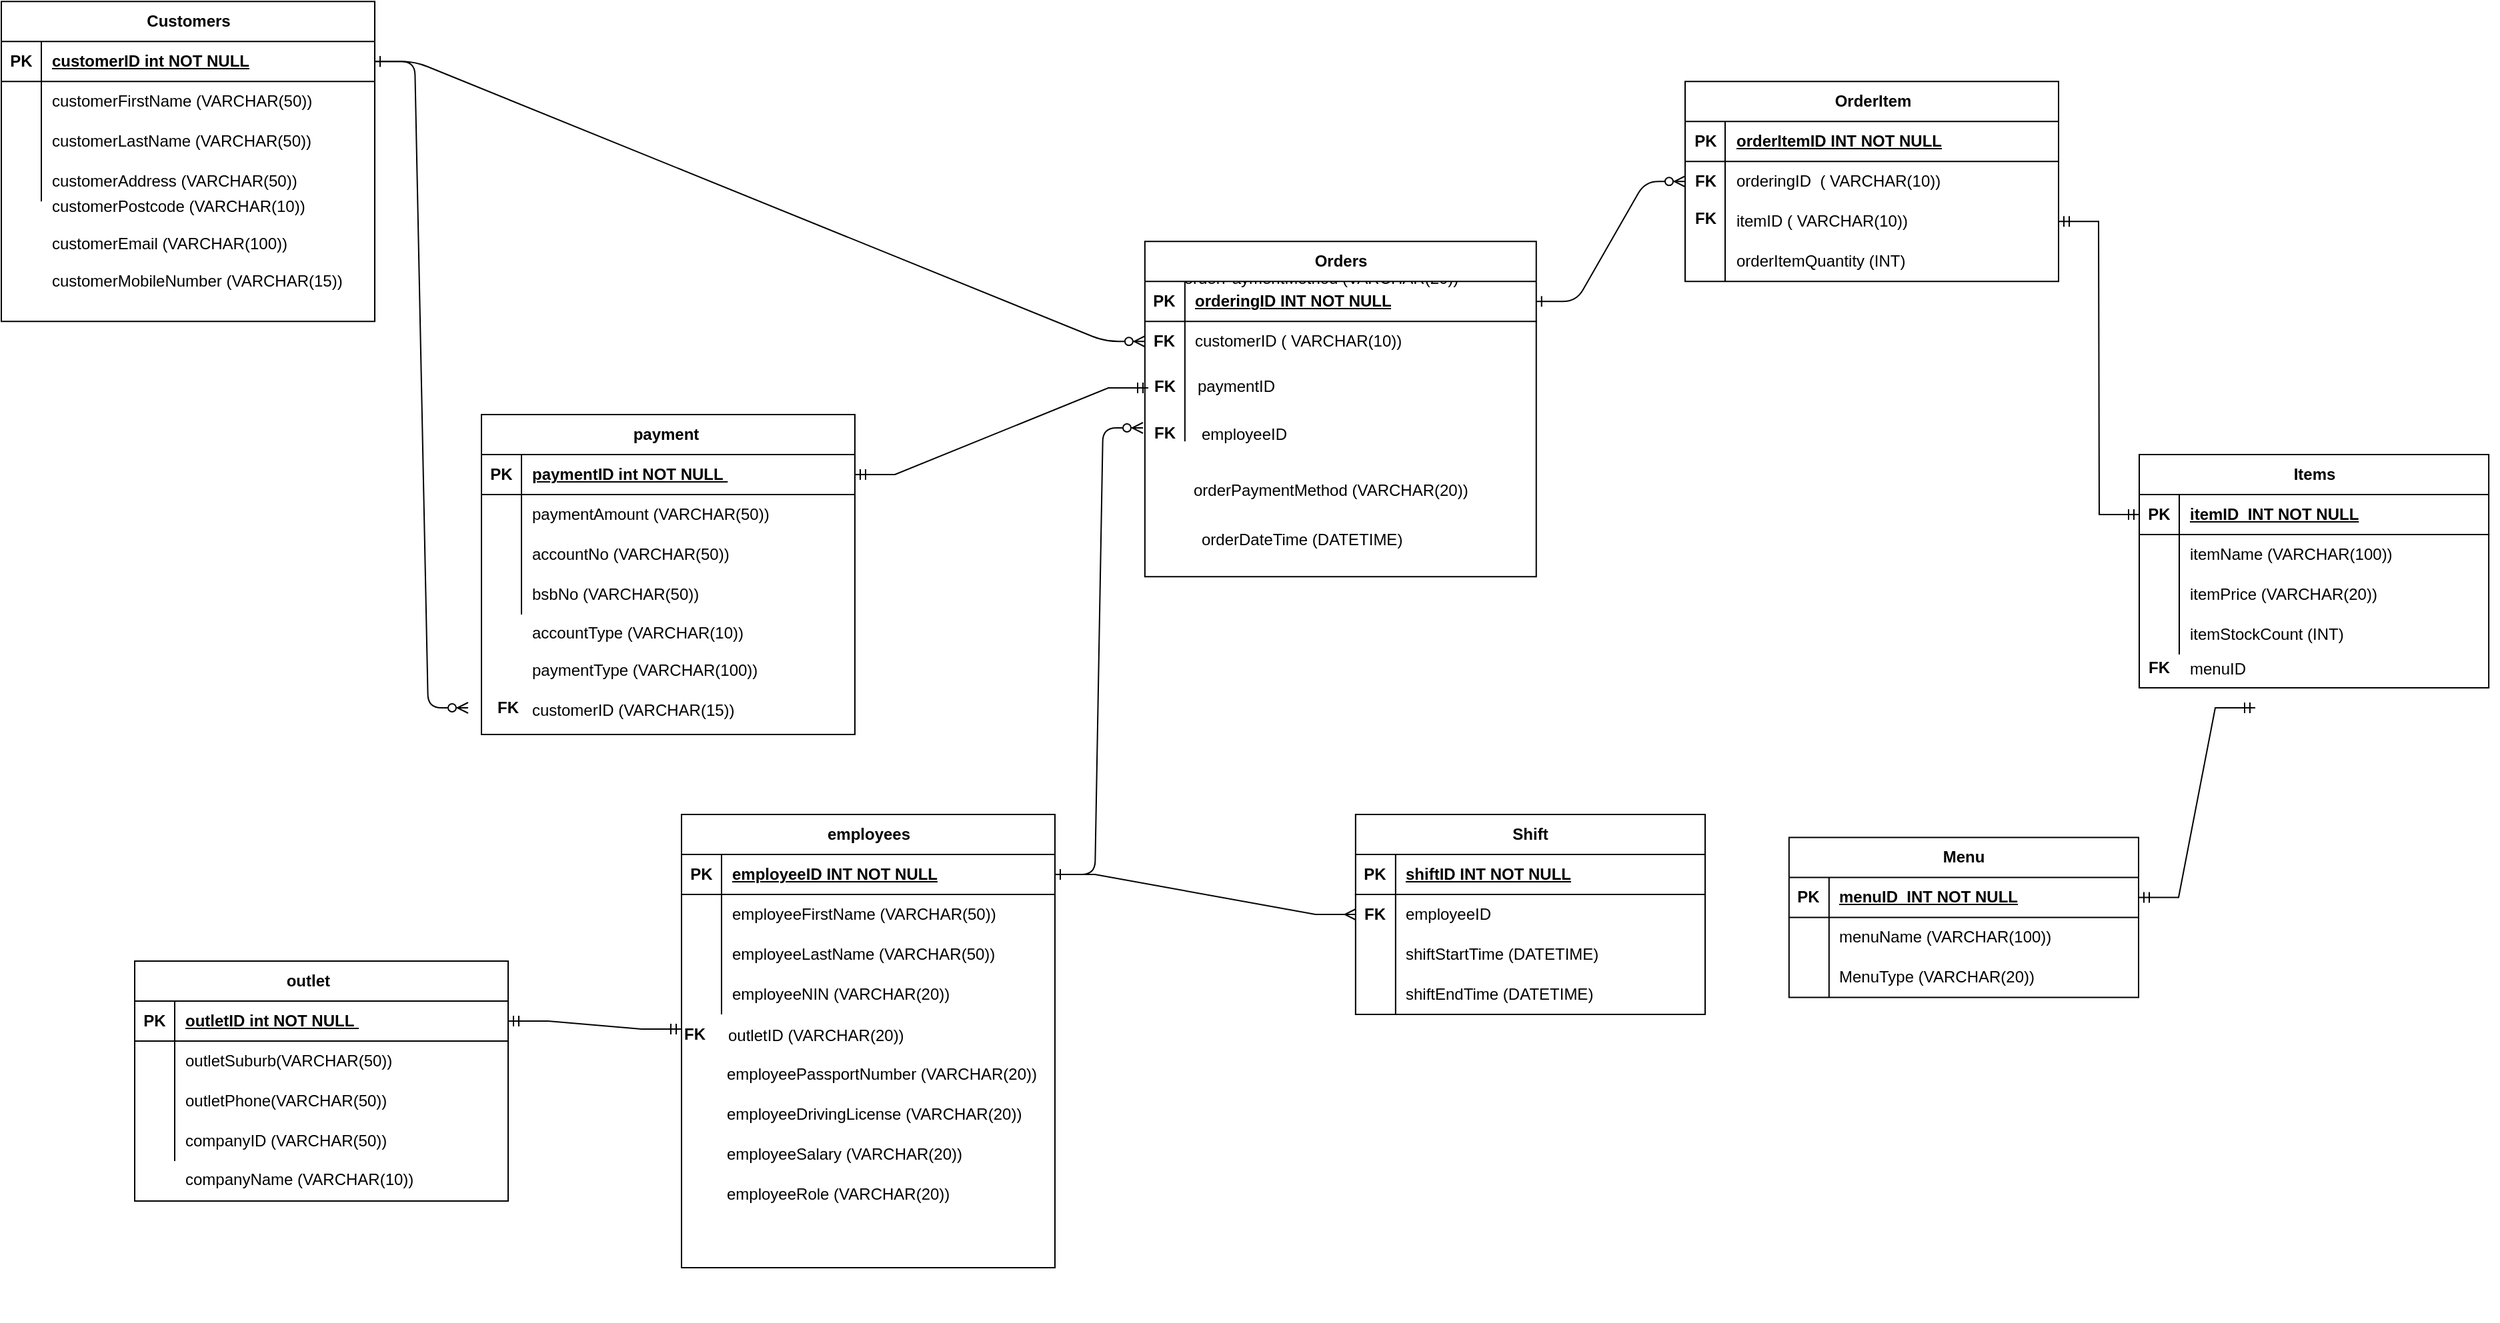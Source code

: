 <mxfile version="24.3.1" type="device">
  <diagram id="R2lEEEUBdFMjLlhIrx00" name="Page-1">
    <mxGraphModel dx="2330" dy="1176" grid="1" gridSize="10" guides="1" tooltips="1" connect="1" arrows="1" fold="1" page="1" pageScale="1" pageWidth="850" pageHeight="1100" math="0" shadow="0" extFonts="Permanent Marker^https://fonts.googleapis.com/css?family=Permanent+Marker">
      <root>
        <mxCell id="0" />
        <mxCell id="1" parent="0" />
        <mxCell id="C-vyLk0tnHw3VtMMgP7b-1" value="" style="edgeStyle=entityRelationEdgeStyle;endArrow=ERzeroToMany;startArrow=ERone;endFill=1;startFill=0;entryX=0;entryY=0.5;entryDx=0;entryDy=0;exitX=1;exitY=0.5;exitDx=0;exitDy=0;" parent="1" target="MUCrM97EPWxwLmfavEmk-56" edge="1" source="MUCrM97EPWxwLmfavEmk-14">
          <mxGeometry width="100" height="100" relative="1" as="geometry">
            <mxPoint x="320" y="80" as="sourcePoint" />
            <mxPoint x="449" y="158.01" as="targetPoint" />
          </mxGeometry>
        </mxCell>
        <mxCell id="MUCrM97EPWxwLmfavEmk-33" value="" style="group" parent="1" vertex="1" connectable="0">
          <mxGeometry x="-310" y="20.13" width="280" height="270" as="geometry" />
        </mxCell>
        <mxCell id="MUCrM97EPWxwLmfavEmk-13" value="Customers" style="shape=table;startSize=30;container=1;collapsible=1;childLayout=tableLayout;fixedRows=1;rowLines=0;fontStyle=1;align=center;resizeLast=1;html=1;" parent="MUCrM97EPWxwLmfavEmk-33" vertex="1">
          <mxGeometry width="280" height="240" as="geometry" />
        </mxCell>
        <mxCell id="MUCrM97EPWxwLmfavEmk-14" value="" style="shape=tableRow;horizontal=0;startSize=0;swimlaneHead=0;swimlaneBody=0;fillColor=none;collapsible=0;dropTarget=0;points=[[0,0.5],[1,0.5]];portConstraint=eastwest;top=0;left=0;right=0;bottom=1;" parent="MUCrM97EPWxwLmfavEmk-13" vertex="1">
          <mxGeometry y="30" width="280" height="30" as="geometry" />
        </mxCell>
        <mxCell id="MUCrM97EPWxwLmfavEmk-15" value="PK" style="shape=partialRectangle;connectable=0;fillColor=none;top=0;left=0;bottom=0;right=0;fontStyle=1;overflow=hidden;whiteSpace=wrap;html=1;" parent="MUCrM97EPWxwLmfavEmk-14" vertex="1">
          <mxGeometry width="30" height="30" as="geometry">
            <mxRectangle width="30" height="30" as="alternateBounds" />
          </mxGeometry>
        </mxCell>
        <mxCell id="MUCrM97EPWxwLmfavEmk-16" value="customerID int NOT NULL " style="shape=partialRectangle;connectable=0;fillColor=none;top=0;left=0;bottom=0;right=0;align=left;spacingLeft=6;fontStyle=5;overflow=hidden;whiteSpace=wrap;html=1;" parent="MUCrM97EPWxwLmfavEmk-14" vertex="1">
          <mxGeometry x="30" width="250" height="30" as="geometry">
            <mxRectangle width="250" height="30" as="alternateBounds" />
          </mxGeometry>
        </mxCell>
        <mxCell id="MUCrM97EPWxwLmfavEmk-17" value="" style="shape=tableRow;horizontal=0;startSize=0;swimlaneHead=0;swimlaneBody=0;fillColor=none;collapsible=0;dropTarget=0;points=[[0,0.5],[1,0.5]];portConstraint=eastwest;top=0;left=0;right=0;bottom=0;" parent="MUCrM97EPWxwLmfavEmk-13" vertex="1">
          <mxGeometry y="60" width="280" height="30" as="geometry" />
        </mxCell>
        <mxCell id="MUCrM97EPWxwLmfavEmk-18" value="" style="shape=partialRectangle;connectable=0;fillColor=none;top=0;left=0;bottom=0;right=0;editable=1;overflow=hidden;whiteSpace=wrap;html=1;" parent="MUCrM97EPWxwLmfavEmk-17" vertex="1">
          <mxGeometry width="30" height="30" as="geometry">
            <mxRectangle width="30" height="30" as="alternateBounds" />
          </mxGeometry>
        </mxCell>
        <mxCell id="MUCrM97EPWxwLmfavEmk-19" value="customerFirstName (VARCHAR(50))" style="shape=partialRectangle;connectable=0;fillColor=none;top=0;left=0;bottom=0;right=0;align=left;spacingLeft=6;overflow=hidden;whiteSpace=wrap;html=1;" parent="MUCrM97EPWxwLmfavEmk-17" vertex="1">
          <mxGeometry x="30" width="250" height="30" as="geometry">
            <mxRectangle width="250" height="30" as="alternateBounds" />
          </mxGeometry>
        </mxCell>
        <mxCell id="MUCrM97EPWxwLmfavEmk-20" value="" style="shape=tableRow;horizontal=0;startSize=0;swimlaneHead=0;swimlaneBody=0;fillColor=none;collapsible=0;dropTarget=0;points=[[0,0.5],[1,0.5]];portConstraint=eastwest;top=0;left=0;right=0;bottom=0;" parent="MUCrM97EPWxwLmfavEmk-13" vertex="1">
          <mxGeometry y="90" width="280" height="30" as="geometry" />
        </mxCell>
        <mxCell id="MUCrM97EPWxwLmfavEmk-21" value="" style="shape=partialRectangle;connectable=0;fillColor=none;top=0;left=0;bottom=0;right=0;editable=1;overflow=hidden;whiteSpace=wrap;html=1;" parent="MUCrM97EPWxwLmfavEmk-20" vertex="1">
          <mxGeometry width="30" height="30" as="geometry">
            <mxRectangle width="30" height="30" as="alternateBounds" />
          </mxGeometry>
        </mxCell>
        <mxCell id="MUCrM97EPWxwLmfavEmk-22" value="customerLastName (VARCHAR(50))" style="shape=partialRectangle;connectable=0;fillColor=none;top=0;left=0;bottom=0;right=0;align=left;spacingLeft=6;overflow=hidden;whiteSpace=wrap;html=1;" parent="MUCrM97EPWxwLmfavEmk-20" vertex="1">
          <mxGeometry x="30" width="250" height="30" as="geometry">
            <mxRectangle width="250" height="30" as="alternateBounds" />
          </mxGeometry>
        </mxCell>
        <mxCell id="MUCrM97EPWxwLmfavEmk-23" value="" style="shape=tableRow;horizontal=0;startSize=0;swimlaneHead=0;swimlaneBody=0;fillColor=none;collapsible=0;dropTarget=0;points=[[0,0.5],[1,0.5]];portConstraint=eastwest;top=0;left=0;right=0;bottom=0;" parent="MUCrM97EPWxwLmfavEmk-13" vertex="1">
          <mxGeometry y="120" width="280" height="30" as="geometry" />
        </mxCell>
        <mxCell id="MUCrM97EPWxwLmfavEmk-24" value="" style="shape=partialRectangle;connectable=0;fillColor=none;top=0;left=0;bottom=0;right=0;editable=1;overflow=hidden;whiteSpace=wrap;html=1;" parent="MUCrM97EPWxwLmfavEmk-23" vertex="1">
          <mxGeometry width="30" height="30" as="geometry">
            <mxRectangle width="30" height="30" as="alternateBounds" />
          </mxGeometry>
        </mxCell>
        <mxCell id="MUCrM97EPWxwLmfavEmk-25" value="customerAddress (VARCHAR(50))" style="shape=partialRectangle;connectable=0;fillColor=none;top=0;left=0;bottom=0;right=0;align=left;spacingLeft=6;overflow=hidden;whiteSpace=wrap;html=1;" parent="MUCrM97EPWxwLmfavEmk-23" vertex="1">
          <mxGeometry x="30" width="250" height="30" as="geometry">
            <mxRectangle width="250" height="30" as="alternateBounds" />
          </mxGeometry>
        </mxCell>
        <mxCell id="MUCrM97EPWxwLmfavEmk-29" value="customerEmail (VARCHAR(100))" style="shape=partialRectangle;connectable=0;fillColor=none;top=0;left=0;bottom=0;right=0;align=left;spacingLeft=6;overflow=hidden;whiteSpace=wrap;html=1;" parent="MUCrM97EPWxwLmfavEmk-33" vertex="1">
          <mxGeometry x="30" y="167.586" width="250" height="27.931" as="geometry">
            <mxRectangle width="250" height="30" as="alternateBounds" />
          </mxGeometry>
        </mxCell>
        <mxCell id="MUCrM97EPWxwLmfavEmk-31" value="customerMobileNumber (VARCHAR(15))" style="shape=partialRectangle;connectable=0;fillColor=none;top=0;left=0;bottom=0;right=0;align=left;spacingLeft=6;overflow=hidden;whiteSpace=wrap;html=1;" parent="MUCrM97EPWxwLmfavEmk-33" vertex="1">
          <mxGeometry x="30" y="195.517" width="250" height="27.931" as="geometry">
            <mxRectangle width="250" height="30" as="alternateBounds" />
          </mxGeometry>
        </mxCell>
        <mxCell id="MUCrM97EPWxwLmfavEmk-28" value="customerPostcode (VARCHAR(10)) " style="shape=partialRectangle;connectable=0;fillColor=none;top=0;left=0;bottom=0;right=0;align=left;spacingLeft=6;overflow=hidden;whiteSpace=wrap;html=1;" parent="MUCrM97EPWxwLmfavEmk-33" vertex="1">
          <mxGeometry x="30" y="139.655" width="250" height="27.931" as="geometry">
            <mxRectangle width="250" height="30" as="alternateBounds" />
          </mxGeometry>
        </mxCell>
        <mxCell id="MUCrM97EPWxwLmfavEmk-34" value="" style="group" parent="1" vertex="1" connectable="0">
          <mxGeometry x="190" y="630" width="290" height="340" as="geometry" />
        </mxCell>
        <mxCell id="MUCrM97EPWxwLmfavEmk-48" value="employeeDrivingLicense (VARCHAR(20))" style="shape=partialRectangle;connectable=0;fillColor=none;top=0;left=0;bottom=0;right=0;align=left;spacingLeft=6;overflow=hidden;whiteSpace=wrap;html=1;" parent="MUCrM97EPWxwLmfavEmk-34" vertex="1">
          <mxGeometry x="36" y="210" width="250" height="30" as="geometry">
            <mxRectangle width="250" height="30" as="alternateBounds" />
          </mxGeometry>
        </mxCell>
        <mxCell id="MUCrM97EPWxwLmfavEmk-49" value="employeeSalary (VARCHAR(20))" style="shape=partialRectangle;connectable=0;fillColor=none;top=0;left=0;bottom=0;right=0;align=left;spacingLeft=6;overflow=hidden;whiteSpace=wrap;html=1;" parent="MUCrM97EPWxwLmfavEmk-34" vertex="1">
          <mxGeometry x="36" y="240" width="250" height="30" as="geometry">
            <mxRectangle width="250" height="30" as="alternateBounds" />
          </mxGeometry>
        </mxCell>
        <mxCell id="MUCrM97EPWxwLmfavEmk-50" value="employeePassportNumber (VARCHAR(20))" style="shape=partialRectangle;connectable=0;fillColor=none;top=0;left=0;bottom=0;right=0;align=left;spacingLeft=6;overflow=hidden;whiteSpace=wrap;html=1;" parent="MUCrM97EPWxwLmfavEmk-34" vertex="1">
          <mxGeometry x="36" y="180" width="250" height="30" as="geometry">
            <mxRectangle width="250" height="30" as="alternateBounds" />
          </mxGeometry>
        </mxCell>
        <mxCell id="XP5Q6bSBfRx1H0UdT-L--2" value="employeeRole (VARCHAR(20))" style="shape=partialRectangle;connectable=0;fillColor=none;top=0;left=0;bottom=0;right=0;align=left;spacingLeft=6;overflow=hidden;whiteSpace=wrap;html=1;" parent="MUCrM97EPWxwLmfavEmk-34" vertex="1">
          <mxGeometry x="36" y="270" width="250" height="30" as="geometry">
            <mxRectangle width="250" height="30" as="alternateBounds" />
          </mxGeometry>
        </mxCell>
        <mxCell id="MUCrM97EPWxwLmfavEmk-35" value="employees" style="shape=table;startSize=30;container=1;collapsible=1;childLayout=tableLayout;fixedRows=1;rowLines=0;fontStyle=1;align=center;resizeLast=1;html=1;" parent="MUCrM97EPWxwLmfavEmk-34" vertex="1">
          <mxGeometry x="10" width="280" height="340" as="geometry" />
        </mxCell>
        <mxCell id="MUCrM97EPWxwLmfavEmk-36" value="" style="shape=tableRow;horizontal=0;startSize=0;swimlaneHead=0;swimlaneBody=0;fillColor=none;collapsible=0;dropTarget=0;points=[[0,0.5],[1,0.5]];portConstraint=eastwest;top=0;left=0;right=0;bottom=1;" parent="MUCrM97EPWxwLmfavEmk-35" vertex="1">
          <mxGeometry y="30" width="280" height="30" as="geometry" />
        </mxCell>
        <mxCell id="MUCrM97EPWxwLmfavEmk-37" value="PK" style="shape=partialRectangle;connectable=0;fillColor=none;top=0;left=0;bottom=0;right=0;fontStyle=1;overflow=hidden;whiteSpace=wrap;html=1;" parent="MUCrM97EPWxwLmfavEmk-36" vertex="1">
          <mxGeometry width="30" height="30" as="geometry">
            <mxRectangle width="30" height="30" as="alternateBounds" />
          </mxGeometry>
        </mxCell>
        <mxCell id="MUCrM97EPWxwLmfavEmk-38" value="employeeID INT NOT NULL" style="shape=partialRectangle;connectable=0;fillColor=none;top=0;left=0;bottom=0;right=0;align=left;spacingLeft=6;fontStyle=5;overflow=hidden;whiteSpace=wrap;html=1;" parent="MUCrM97EPWxwLmfavEmk-36" vertex="1">
          <mxGeometry x="30" width="250" height="30" as="geometry">
            <mxRectangle width="250" height="30" as="alternateBounds" />
          </mxGeometry>
        </mxCell>
        <mxCell id="MUCrM97EPWxwLmfavEmk-39" value="" style="shape=tableRow;horizontal=0;startSize=0;swimlaneHead=0;swimlaneBody=0;fillColor=none;collapsible=0;dropTarget=0;points=[[0,0.5],[1,0.5]];portConstraint=eastwest;top=0;left=0;right=0;bottom=0;" parent="MUCrM97EPWxwLmfavEmk-35" vertex="1">
          <mxGeometry y="60" width="280" height="30" as="geometry" />
        </mxCell>
        <mxCell id="MUCrM97EPWxwLmfavEmk-40" value="" style="shape=partialRectangle;connectable=0;fillColor=none;top=0;left=0;bottom=0;right=0;editable=1;overflow=hidden;whiteSpace=wrap;html=1;" parent="MUCrM97EPWxwLmfavEmk-39" vertex="1">
          <mxGeometry width="30" height="30" as="geometry">
            <mxRectangle width="30" height="30" as="alternateBounds" />
          </mxGeometry>
        </mxCell>
        <mxCell id="MUCrM97EPWxwLmfavEmk-41" value="employeeFirstName (VARCHAR(50))" style="shape=partialRectangle;connectable=0;fillColor=none;top=0;left=0;bottom=0;right=0;align=left;spacingLeft=6;overflow=hidden;whiteSpace=wrap;html=1;" parent="MUCrM97EPWxwLmfavEmk-39" vertex="1">
          <mxGeometry x="30" width="250" height="30" as="geometry">
            <mxRectangle width="250" height="30" as="alternateBounds" />
          </mxGeometry>
        </mxCell>
        <mxCell id="MUCrM97EPWxwLmfavEmk-42" value="" style="shape=tableRow;horizontal=0;startSize=0;swimlaneHead=0;swimlaneBody=0;fillColor=none;collapsible=0;dropTarget=0;points=[[0,0.5],[1,0.5]];portConstraint=eastwest;top=0;left=0;right=0;bottom=0;" parent="MUCrM97EPWxwLmfavEmk-35" vertex="1">
          <mxGeometry y="90" width="280" height="30" as="geometry" />
        </mxCell>
        <mxCell id="MUCrM97EPWxwLmfavEmk-43" value="" style="shape=partialRectangle;connectable=0;fillColor=none;top=0;left=0;bottom=0;right=0;editable=1;overflow=hidden;whiteSpace=wrap;html=1;" parent="MUCrM97EPWxwLmfavEmk-42" vertex="1">
          <mxGeometry width="30" height="30" as="geometry">
            <mxRectangle width="30" height="30" as="alternateBounds" />
          </mxGeometry>
        </mxCell>
        <mxCell id="MUCrM97EPWxwLmfavEmk-44" value="employeeLastName (VARCHAR(50))" style="shape=partialRectangle;connectable=0;fillColor=none;top=0;left=0;bottom=0;right=0;align=left;spacingLeft=6;overflow=hidden;whiteSpace=wrap;html=1;" parent="MUCrM97EPWxwLmfavEmk-42" vertex="1">
          <mxGeometry x="30" width="250" height="30" as="geometry">
            <mxRectangle width="250" height="30" as="alternateBounds" />
          </mxGeometry>
        </mxCell>
        <mxCell id="MUCrM97EPWxwLmfavEmk-45" value="" style="shape=tableRow;horizontal=0;startSize=0;swimlaneHead=0;swimlaneBody=0;fillColor=none;collapsible=0;dropTarget=0;points=[[0,0.5],[1,0.5]];portConstraint=eastwest;top=0;left=0;right=0;bottom=0;" parent="MUCrM97EPWxwLmfavEmk-35" vertex="1">
          <mxGeometry y="120" width="280" height="30" as="geometry" />
        </mxCell>
        <mxCell id="MUCrM97EPWxwLmfavEmk-46" value="" style="shape=partialRectangle;connectable=0;fillColor=none;top=0;left=0;bottom=0;right=0;editable=1;overflow=hidden;whiteSpace=wrap;html=1;" parent="MUCrM97EPWxwLmfavEmk-45" vertex="1">
          <mxGeometry width="30" height="30" as="geometry">
            <mxRectangle width="30" height="30" as="alternateBounds" />
          </mxGeometry>
        </mxCell>
        <mxCell id="MUCrM97EPWxwLmfavEmk-47" value="employeeNIN (VARCHAR(20))" style="shape=partialRectangle;connectable=0;fillColor=none;top=0;left=0;bottom=0;right=0;align=left;spacingLeft=6;overflow=hidden;whiteSpace=wrap;html=1;" parent="MUCrM97EPWxwLmfavEmk-45" vertex="1">
          <mxGeometry x="30" width="250" height="30" as="geometry">
            <mxRectangle width="250" height="30" as="alternateBounds" />
          </mxGeometry>
        </mxCell>
        <mxCell id="F6gitvyjOKPY-e4v-dXt-55" value="outletID (VARCHAR(20))" style="shape=partialRectangle;connectable=0;fillColor=none;top=0;left=0;bottom=0;right=0;align=left;spacingLeft=6;overflow=hidden;whiteSpace=wrap;html=1;" vertex="1" parent="MUCrM97EPWxwLmfavEmk-34">
          <mxGeometry x="37" y="151" width="250" height="30" as="geometry">
            <mxRectangle width="250" height="30" as="alternateBounds" />
          </mxGeometry>
        </mxCell>
        <mxCell id="F6gitvyjOKPY-e4v-dXt-56" value="&lt;b&gt;FK&lt;/b&gt;" style="text;whiteSpace=wrap;html=1;" vertex="1" parent="MUCrM97EPWxwLmfavEmk-34">
          <mxGeometry x="10" y="151" width="50" height="40" as="geometry" />
        </mxCell>
        <mxCell id="MUCrM97EPWxwLmfavEmk-51" value="&#xa;orderPaymentMethod (VARCHAR(20))&#xa;&#xa;" style="group" parent="1" vertex="1" connectable="0">
          <mxGeometry x="516" y="200" width="327.5" height="280" as="geometry" />
        </mxCell>
        <mxCell id="MUCrM97EPWxwLmfavEmk-70" value="" style="group" parent="MUCrM97EPWxwLmfavEmk-51" vertex="1" connectable="0">
          <mxGeometry x="34.06" y="23.8" width="293.44" height="256.2" as="geometry" />
        </mxCell>
        <mxCell id="MUCrM97EPWxwLmfavEmk-65" value="orderDateTime (DATETIME)" style="shape=partialRectangle;connectable=0;fillColor=none;top=0;left=0;bottom=0;right=0;align=left;spacingLeft=6;overflow=hidden;whiteSpace=wrap;html=1;" parent="MUCrM97EPWxwLmfavEmk-70" vertex="1">
          <mxGeometry x="31.44" y="184.418" width="262" height="30.736" as="geometry">
            <mxRectangle width="250" height="30" as="alternateBounds" />
          </mxGeometry>
        </mxCell>
        <mxCell id="MUCrM97EPWxwLmfavEmk-108" value="" style="group" parent="MUCrM97EPWxwLmfavEmk-70" vertex="1" connectable="0">
          <mxGeometry y="-12.171" width="293.44" height="246.471" as="geometry" />
        </mxCell>
        <mxCell id="MUCrM97EPWxwLmfavEmk-52" value="Orders" style="shape=table;startSize=30;container=1;collapsible=1;childLayout=tableLayout;fixedRows=1;rowLines=0;fontStyle=1;align=center;resizeLast=1;html=1;" parent="MUCrM97EPWxwLmfavEmk-108" vertex="1">
          <mxGeometry x="-2.62" y="-11.5" width="293.44" height="251.5" as="geometry" />
        </mxCell>
        <mxCell id="MUCrM97EPWxwLmfavEmk-53" value="" style="shape=tableRow;horizontal=0;startSize=0;swimlaneHead=0;swimlaneBody=0;fillColor=none;collapsible=0;dropTarget=0;points=[[0,0.5],[1,0.5]];portConstraint=eastwest;top=0;left=0;right=0;bottom=1;" parent="MUCrM97EPWxwLmfavEmk-52" vertex="1">
          <mxGeometry y="30" width="293.44" height="30" as="geometry" />
        </mxCell>
        <mxCell id="MUCrM97EPWxwLmfavEmk-54" value="PK" style="shape=partialRectangle;connectable=0;fillColor=none;top=0;left=0;bottom=0;right=0;fontStyle=1;overflow=hidden;whiteSpace=wrap;html=1;" parent="MUCrM97EPWxwLmfavEmk-53" vertex="1">
          <mxGeometry width="30" height="30" as="geometry">
            <mxRectangle width="30" height="30" as="alternateBounds" />
          </mxGeometry>
        </mxCell>
        <mxCell id="MUCrM97EPWxwLmfavEmk-55" value="orderingID INT NOT NULL" style="shape=partialRectangle;connectable=0;fillColor=none;top=0;left=0;bottom=0;right=0;align=left;spacingLeft=6;fontStyle=5;overflow=hidden;whiteSpace=wrap;html=1;" parent="MUCrM97EPWxwLmfavEmk-53" vertex="1">
          <mxGeometry x="30" width="263.44" height="30" as="geometry">
            <mxRectangle width="263.44" height="30" as="alternateBounds" />
          </mxGeometry>
        </mxCell>
        <mxCell id="MUCrM97EPWxwLmfavEmk-56" value="" style="shape=tableRow;horizontal=0;startSize=0;swimlaneHead=0;swimlaneBody=0;fillColor=none;collapsible=0;dropTarget=0;points=[[0,0.5],[1,0.5]];portConstraint=eastwest;top=0;left=0;right=0;bottom=0;" parent="MUCrM97EPWxwLmfavEmk-52" vertex="1">
          <mxGeometry y="60" width="293.44" height="30" as="geometry" />
        </mxCell>
        <mxCell id="MUCrM97EPWxwLmfavEmk-57" value="&lt;b&gt;FK&lt;/b&gt;" style="shape=partialRectangle;connectable=0;fillColor=none;top=0;left=0;bottom=0;right=0;editable=1;overflow=hidden;whiteSpace=wrap;html=1;" parent="MUCrM97EPWxwLmfavEmk-56" vertex="1">
          <mxGeometry width="30" height="30" as="geometry">
            <mxRectangle width="30" height="30" as="alternateBounds" />
          </mxGeometry>
        </mxCell>
        <mxCell id="MUCrM97EPWxwLmfavEmk-58" value="customerID ( VARCHAR(10))" style="shape=partialRectangle;connectable=0;fillColor=none;top=0;left=0;bottom=0;right=0;align=left;spacingLeft=6;overflow=hidden;whiteSpace=wrap;html=1;" parent="MUCrM97EPWxwLmfavEmk-56" vertex="1">
          <mxGeometry x="30" width="263.44" height="30" as="geometry">
            <mxRectangle width="263.44" height="30" as="alternateBounds" />
          </mxGeometry>
        </mxCell>
        <mxCell id="MUCrM97EPWxwLmfavEmk-59" value="" style="shape=tableRow;horizontal=0;startSize=0;swimlaneHead=0;swimlaneBody=0;fillColor=none;collapsible=0;dropTarget=0;points=[[0,0.5],[1,0.5]];portConstraint=eastwest;top=0;left=0;right=0;bottom=0;" parent="MUCrM97EPWxwLmfavEmk-52" vertex="1">
          <mxGeometry y="90" width="293.44" height="30" as="geometry" />
        </mxCell>
        <mxCell id="MUCrM97EPWxwLmfavEmk-60" value="" style="shape=partialRectangle;connectable=0;fillColor=none;top=0;left=0;bottom=0;right=0;editable=1;overflow=hidden;whiteSpace=wrap;html=1;" parent="MUCrM97EPWxwLmfavEmk-59" vertex="1">
          <mxGeometry width="30" height="30" as="geometry">
            <mxRectangle width="30" height="30" as="alternateBounds" />
          </mxGeometry>
        </mxCell>
        <mxCell id="MUCrM97EPWxwLmfavEmk-61" value="" style="shape=partialRectangle;connectable=0;fillColor=none;top=0;left=0;bottom=0;right=0;align=left;spacingLeft=6;overflow=hidden;whiteSpace=wrap;html=1;" parent="MUCrM97EPWxwLmfavEmk-59" vertex="1">
          <mxGeometry x="30" width="263.44" height="30" as="geometry">
            <mxRectangle width="263.44" height="30" as="alternateBounds" />
          </mxGeometry>
        </mxCell>
        <mxCell id="MUCrM97EPWxwLmfavEmk-62" value="" style="shape=tableRow;horizontal=0;startSize=0;swimlaneHead=0;swimlaneBody=0;fillColor=none;collapsible=0;dropTarget=0;points=[[0,0.5],[1,0.5]];portConstraint=eastwest;top=0;left=0;right=0;bottom=0;" parent="MUCrM97EPWxwLmfavEmk-52" vertex="1">
          <mxGeometry y="120" width="293.44" height="30" as="geometry" />
        </mxCell>
        <mxCell id="MUCrM97EPWxwLmfavEmk-63" value="" style="shape=partialRectangle;connectable=0;fillColor=none;top=0;left=0;bottom=0;right=0;editable=1;overflow=hidden;whiteSpace=wrap;html=1;" parent="MUCrM97EPWxwLmfavEmk-62" vertex="1">
          <mxGeometry width="30" height="30" as="geometry">
            <mxRectangle width="30" height="30" as="alternateBounds" />
          </mxGeometry>
        </mxCell>
        <mxCell id="MUCrM97EPWxwLmfavEmk-64" value="" style="shape=partialRectangle;connectable=0;fillColor=none;top=0;left=0;bottom=0;right=0;align=left;spacingLeft=6;overflow=hidden;whiteSpace=wrap;html=1;" parent="MUCrM97EPWxwLmfavEmk-62" vertex="1">
          <mxGeometry x="30" width="263.44" height="30" as="geometry">
            <mxRectangle width="263.44" height="30" as="alternateBounds" />
          </mxGeometry>
        </mxCell>
        <mxCell id="MUCrM97EPWxwLmfavEmk-68" value="&lt;b&gt;FK&lt;/b&gt;" style="shape=partialRectangle;connectable=0;fillColor=none;top=0;left=0;bottom=0;right=0;editable=1;overflow=hidden;whiteSpace=wrap;html=1;" parent="MUCrM97EPWxwLmfavEmk-108" vertex="1">
          <mxGeometry x="-2.62" y="117.98" width="31.44" height="29.569" as="geometry">
            <mxRectangle width="30" height="30" as="alternateBounds" />
          </mxGeometry>
        </mxCell>
        <mxCell id="F6gitvyjOKPY-e4v-dXt-24" value="employeeID" style="shape=partialRectangle;connectable=0;fillColor=none;top=0;left=0;bottom=0;right=0;align=left;spacingLeft=6;overflow=hidden;whiteSpace=wrap;html=1;" vertex="1" parent="MUCrM97EPWxwLmfavEmk-108">
          <mxGeometry x="31.44" y="117.981" width="262" height="30.801" as="geometry">
            <mxRectangle width="250" height="30" as="alternateBounds" />
          </mxGeometry>
        </mxCell>
        <mxCell id="F6gitvyjOKPY-e4v-dXt-23" value="paymentID" style="text;whiteSpace=wrap;html=1;" vertex="1" parent="MUCrM97EPWxwLmfavEmk-108">
          <mxGeometry x="34.94" y="82.968" width="241.04" height="41.068" as="geometry" />
        </mxCell>
        <mxCell id="F6gitvyjOKPY-e4v-dXt-22" value="&#xa;orderPaymentMethod (VARCHAR(20))&#xa;&#xa;" style="text;whiteSpace=wrap;html=1;" vertex="1" parent="MUCrM97EPWxwLmfavEmk-108">
          <mxGeometry x="31.44" y="147.546" width="241.04" height="41.068" as="geometry" />
        </mxCell>
        <mxCell id="F6gitvyjOKPY-e4v-dXt-26" value="&lt;b&gt;FK&lt;/b&gt;" style="shape=partialRectangle;connectable=0;fillColor=none;top=0;left=0;bottom=0;right=0;editable=1;overflow=hidden;whiteSpace=wrap;html=1;" vertex="1" parent="MUCrM97EPWxwLmfavEmk-108">
          <mxGeometry x="-2.62" y="82.971" width="31.44" height="29.569" as="geometry">
            <mxRectangle width="30" height="30" as="alternateBounds" />
          </mxGeometry>
        </mxCell>
        <mxCell id="MUCrM97EPWxwLmfavEmk-112" value="" style="edgeStyle=entityRelationEdgeStyle;endArrow=ERzeroToMany;startArrow=ERone;endFill=1;startFill=0;exitX=1;exitY=0.5;exitDx=0;exitDy=0;" parent="MUCrM97EPWxwLmfavEmk-51" source="MUCrM97EPWxwLmfavEmk-36" edge="1">
          <mxGeometry width="100" height="100" relative="1" as="geometry">
            <mxPoint x="-78.6" y="364" as="sourcePoint" />
            <mxPoint x="30" y="140" as="targetPoint" />
            <Array as="points">
              <mxPoint x="539.72" y="284.667" />
              <mxPoint x="403.48" y="-88.667" />
              <mxPoint x="20" y="140" />
              <mxPoint x="277.72" y="-107.333" />
              <mxPoint x="246.28" y="-60.667" />
              <mxPoint x="340.6" y="-121.333" />
              <mxPoint x="403.48" y="-51.333" />
              <mxPoint x="110.04" y="-60.667" />
            </Array>
          </mxGeometry>
        </mxCell>
        <mxCell id="MUCrM97EPWxwLmfavEmk-72" value="" style="group" parent="1" vertex="1" connectable="0">
          <mxGeometry x="1270" y="350" width="292.5" height="210" as="geometry" />
        </mxCell>
        <mxCell id="MUCrM97EPWxwLmfavEmk-73" value="" style="group" parent="MUCrM97EPWxwLmfavEmk-72" vertex="1" connectable="0">
          <mxGeometry y="8.4" width="292.5" height="174.057" as="geometry" />
        </mxCell>
        <mxCell id="MUCrM97EPWxwLmfavEmk-74" value="" style="group" parent="MUCrM97EPWxwLmfavEmk-73" vertex="1" connectable="0">
          <mxGeometry x="23" width="262.08" height="174.057" as="geometry" />
        </mxCell>
        <mxCell id="MUCrM97EPWxwLmfavEmk-75" value="&lt;strong&gt;Items&lt;/strong&gt;" style="shape=table;startSize=30;container=1;collapsible=1;childLayout=tableLayout;fixedRows=1;rowLines=0;fontStyle=1;align=center;resizeLast=1;html=1;" parent="MUCrM97EPWxwLmfavEmk-74" vertex="1">
          <mxGeometry y="1.6" width="262.08" height="175.0" as="geometry" />
        </mxCell>
        <mxCell id="MUCrM97EPWxwLmfavEmk-76" value="" style="shape=tableRow;horizontal=0;startSize=0;swimlaneHead=0;swimlaneBody=0;fillColor=none;collapsible=0;dropTarget=0;points=[[0,0.5],[1,0.5]];portConstraint=eastwest;top=0;left=0;right=0;bottom=1;" parent="MUCrM97EPWxwLmfavEmk-75" vertex="1">
          <mxGeometry y="30" width="262.08" height="30" as="geometry" />
        </mxCell>
        <mxCell id="MUCrM97EPWxwLmfavEmk-77" value="PK" style="shape=partialRectangle;connectable=0;fillColor=none;top=0;left=0;bottom=0;right=0;fontStyle=1;overflow=hidden;whiteSpace=wrap;html=1;" parent="MUCrM97EPWxwLmfavEmk-76" vertex="1">
          <mxGeometry width="30" height="30" as="geometry">
            <mxRectangle width="30" height="30" as="alternateBounds" />
          </mxGeometry>
        </mxCell>
        <mxCell id="MUCrM97EPWxwLmfavEmk-78" value="itemID&amp;nbsp; INT NOT NULL" style="shape=partialRectangle;connectable=0;fillColor=none;top=0;left=0;bottom=0;right=0;align=left;spacingLeft=6;fontStyle=5;overflow=hidden;whiteSpace=wrap;html=1;" parent="MUCrM97EPWxwLmfavEmk-76" vertex="1">
          <mxGeometry x="30" width="232.08" height="30" as="geometry">
            <mxRectangle width="232.08" height="30" as="alternateBounds" />
          </mxGeometry>
        </mxCell>
        <mxCell id="MUCrM97EPWxwLmfavEmk-79" value="" style="shape=tableRow;horizontal=0;startSize=0;swimlaneHead=0;swimlaneBody=0;fillColor=none;collapsible=0;dropTarget=0;points=[[0,0.5],[1,0.5]];portConstraint=eastwest;top=0;left=0;right=0;bottom=0;" parent="MUCrM97EPWxwLmfavEmk-75" vertex="1">
          <mxGeometry y="60" width="262.08" height="30" as="geometry" />
        </mxCell>
        <mxCell id="MUCrM97EPWxwLmfavEmk-80" value="" style="shape=partialRectangle;connectable=0;fillColor=none;top=0;left=0;bottom=0;right=0;editable=1;overflow=hidden;whiteSpace=wrap;html=1;" parent="MUCrM97EPWxwLmfavEmk-79" vertex="1">
          <mxGeometry width="30" height="30" as="geometry">
            <mxRectangle width="30" height="30" as="alternateBounds" />
          </mxGeometry>
        </mxCell>
        <mxCell id="MUCrM97EPWxwLmfavEmk-81" value="itemName (VARCHAR(100))" style="shape=partialRectangle;connectable=0;fillColor=none;top=0;left=0;bottom=0;right=0;align=left;spacingLeft=6;overflow=hidden;whiteSpace=wrap;html=1;" parent="MUCrM97EPWxwLmfavEmk-79" vertex="1">
          <mxGeometry x="30" width="232.08" height="30" as="geometry">
            <mxRectangle width="232.08" height="30" as="alternateBounds" />
          </mxGeometry>
        </mxCell>
        <mxCell id="MUCrM97EPWxwLmfavEmk-82" value="" style="shape=tableRow;horizontal=0;startSize=0;swimlaneHead=0;swimlaneBody=0;fillColor=none;collapsible=0;dropTarget=0;points=[[0,0.5],[1,0.5]];portConstraint=eastwest;top=0;left=0;right=0;bottom=0;" parent="MUCrM97EPWxwLmfavEmk-75" vertex="1">
          <mxGeometry y="90" width="262.08" height="30" as="geometry" />
        </mxCell>
        <mxCell id="MUCrM97EPWxwLmfavEmk-83" value="" style="shape=partialRectangle;connectable=0;fillColor=none;top=0;left=0;bottom=0;right=0;editable=1;overflow=hidden;whiteSpace=wrap;html=1;" parent="MUCrM97EPWxwLmfavEmk-82" vertex="1">
          <mxGeometry width="30" height="30" as="geometry">
            <mxRectangle width="30" height="30" as="alternateBounds" />
          </mxGeometry>
        </mxCell>
        <mxCell id="MUCrM97EPWxwLmfavEmk-84" value="itemPrice (VARCHAR(20))" style="shape=partialRectangle;connectable=0;fillColor=none;top=0;left=0;bottom=0;right=0;align=left;spacingLeft=6;overflow=hidden;whiteSpace=wrap;html=1;" parent="MUCrM97EPWxwLmfavEmk-82" vertex="1">
          <mxGeometry x="30" width="232.08" height="30" as="geometry">
            <mxRectangle width="232.08" height="30" as="alternateBounds" />
          </mxGeometry>
        </mxCell>
        <mxCell id="MUCrM97EPWxwLmfavEmk-85" value="" style="shape=tableRow;horizontal=0;startSize=0;swimlaneHead=0;swimlaneBody=0;fillColor=none;collapsible=0;dropTarget=0;points=[[0,0.5],[1,0.5]];portConstraint=eastwest;top=0;left=0;right=0;bottom=0;" parent="MUCrM97EPWxwLmfavEmk-75" vertex="1">
          <mxGeometry y="120" width="262.08" height="30" as="geometry" />
        </mxCell>
        <mxCell id="MUCrM97EPWxwLmfavEmk-86" value="" style="shape=partialRectangle;connectable=0;fillColor=none;top=0;left=0;bottom=0;right=0;editable=1;overflow=hidden;whiteSpace=wrap;html=1;" parent="MUCrM97EPWxwLmfavEmk-85" vertex="1">
          <mxGeometry width="30" height="30" as="geometry">
            <mxRectangle width="30" height="30" as="alternateBounds" />
          </mxGeometry>
        </mxCell>
        <mxCell id="MUCrM97EPWxwLmfavEmk-87" value="itemStockCount (INT)" style="shape=partialRectangle;connectable=0;fillColor=none;top=0;left=0;bottom=0;right=0;align=left;spacingLeft=6;overflow=hidden;whiteSpace=wrap;html=1;" parent="MUCrM97EPWxwLmfavEmk-85" vertex="1">
          <mxGeometry x="30" width="232.08" height="30" as="geometry">
            <mxRectangle width="232.08" height="30" as="alternateBounds" />
          </mxGeometry>
        </mxCell>
        <mxCell id="MUCrM97EPWxwLmfavEmk-89" value="menuID " style="shape=partialRectangle;connectable=0;fillColor=none;top=0;left=0;bottom=0;right=0;align=left;spacingLeft=6;overflow=hidden;whiteSpace=wrap;html=1;" parent="MUCrM97EPWxwLmfavEmk-74" vertex="1">
          <mxGeometry x="30" y="152.6" width="234.0" height="19.2" as="geometry">
            <mxRectangle width="250" height="30" as="alternateBounds" />
          </mxGeometry>
        </mxCell>
        <mxCell id="F6gitvyjOKPY-e4v-dXt-18" value="&lt;b&gt;FK&lt;/b&gt;" style="shape=partialRectangle;connectable=0;fillColor=none;top=0;left=0;bottom=0;right=0;editable=1;overflow=hidden;whiteSpace=wrap;html=1;" vertex="1" parent="MUCrM97EPWxwLmfavEmk-74">
          <mxGeometry y="148.343" width="30" height="25.714" as="geometry">
            <mxRectangle width="30" height="30" as="alternateBounds" />
          </mxGeometry>
        </mxCell>
        <mxCell id="MUCrM97EPWxwLmfavEmk-91" value="" style="group" parent="1" vertex="1" connectable="0">
          <mxGeometry x="680" y="640" width="292.5" height="180" as="geometry" />
        </mxCell>
        <mxCell id="MUCrM97EPWxwLmfavEmk-92" value="" style="group" parent="MUCrM97EPWxwLmfavEmk-91" vertex="1" connectable="0">
          <mxGeometry x="-5" y="-10" width="292.5" height="115.2" as="geometry" />
        </mxCell>
        <mxCell id="MUCrM97EPWxwLmfavEmk-93" value="" style="group" parent="MUCrM97EPWxwLmfavEmk-92" vertex="1" connectable="0">
          <mxGeometry x="30.42" width="262.08" height="115.2" as="geometry" />
        </mxCell>
        <mxCell id="MUCrM97EPWxwLmfavEmk-94" value="&lt;strong&gt;Shift&lt;/strong&gt;" style="shape=table;startSize=30;container=1;collapsible=1;childLayout=tableLayout;fixedRows=1;rowLines=0;fontStyle=1;align=center;resizeLast=1;html=1;" parent="MUCrM97EPWxwLmfavEmk-93" vertex="1">
          <mxGeometry width="262.08" height="150" as="geometry" />
        </mxCell>
        <mxCell id="MUCrM97EPWxwLmfavEmk-95" value="" style="shape=tableRow;horizontal=0;startSize=0;swimlaneHead=0;swimlaneBody=0;fillColor=none;collapsible=0;dropTarget=0;points=[[0,0.5],[1,0.5]];portConstraint=eastwest;top=0;left=0;right=0;bottom=1;" parent="MUCrM97EPWxwLmfavEmk-94" vertex="1">
          <mxGeometry y="30" width="262.08" height="30" as="geometry" />
        </mxCell>
        <mxCell id="MUCrM97EPWxwLmfavEmk-96" value="PK" style="shape=partialRectangle;connectable=0;fillColor=none;top=0;left=0;bottom=0;right=0;fontStyle=1;overflow=hidden;whiteSpace=wrap;html=1;" parent="MUCrM97EPWxwLmfavEmk-95" vertex="1">
          <mxGeometry width="30" height="30" as="geometry">
            <mxRectangle width="30" height="30" as="alternateBounds" />
          </mxGeometry>
        </mxCell>
        <mxCell id="MUCrM97EPWxwLmfavEmk-97" value="shiftID INT NOT NULL" style="shape=partialRectangle;connectable=0;fillColor=none;top=0;left=0;bottom=0;right=0;align=left;spacingLeft=6;fontStyle=5;overflow=hidden;whiteSpace=wrap;html=1;" parent="MUCrM97EPWxwLmfavEmk-95" vertex="1">
          <mxGeometry x="30" width="232.08" height="30" as="geometry">
            <mxRectangle width="232.08" height="30" as="alternateBounds" />
          </mxGeometry>
        </mxCell>
        <mxCell id="MUCrM97EPWxwLmfavEmk-98" value="" style="shape=tableRow;horizontal=0;startSize=0;swimlaneHead=0;swimlaneBody=0;fillColor=none;collapsible=0;dropTarget=0;points=[[0,0.5],[1,0.5]];portConstraint=eastwest;top=0;left=0;right=0;bottom=0;" parent="MUCrM97EPWxwLmfavEmk-94" vertex="1">
          <mxGeometry y="60" width="262.08" height="30" as="geometry" />
        </mxCell>
        <mxCell id="MUCrM97EPWxwLmfavEmk-99" value="" style="shape=partialRectangle;connectable=0;fillColor=none;top=0;left=0;bottom=0;right=0;editable=1;overflow=hidden;whiteSpace=wrap;html=1;" parent="MUCrM97EPWxwLmfavEmk-98" vertex="1">
          <mxGeometry width="30" height="30" as="geometry">
            <mxRectangle width="30" height="30" as="alternateBounds" />
          </mxGeometry>
        </mxCell>
        <mxCell id="MUCrM97EPWxwLmfavEmk-100" value="employeeID" style="shape=partialRectangle;connectable=0;fillColor=none;top=0;left=0;bottom=0;right=0;align=left;spacingLeft=6;overflow=hidden;whiteSpace=wrap;html=1;" parent="MUCrM97EPWxwLmfavEmk-98" vertex="1">
          <mxGeometry x="30" width="232.08" height="30" as="geometry">
            <mxRectangle width="232.08" height="30" as="alternateBounds" />
          </mxGeometry>
        </mxCell>
        <mxCell id="MUCrM97EPWxwLmfavEmk-101" value="" style="shape=tableRow;horizontal=0;startSize=0;swimlaneHead=0;swimlaneBody=0;fillColor=none;collapsible=0;dropTarget=0;points=[[0,0.5],[1,0.5]];portConstraint=eastwest;top=0;left=0;right=0;bottom=0;" parent="MUCrM97EPWxwLmfavEmk-94" vertex="1">
          <mxGeometry y="90" width="262.08" height="30" as="geometry" />
        </mxCell>
        <mxCell id="MUCrM97EPWxwLmfavEmk-102" value="" style="shape=partialRectangle;connectable=0;fillColor=none;top=0;left=0;bottom=0;right=0;editable=1;overflow=hidden;whiteSpace=wrap;html=1;" parent="MUCrM97EPWxwLmfavEmk-101" vertex="1">
          <mxGeometry width="30" height="30" as="geometry">
            <mxRectangle width="30" height="30" as="alternateBounds" />
          </mxGeometry>
        </mxCell>
        <mxCell id="MUCrM97EPWxwLmfavEmk-103" value="shiftStartTime (DATETIME)" style="shape=partialRectangle;connectable=0;fillColor=none;top=0;left=0;bottom=0;right=0;align=left;spacingLeft=6;overflow=hidden;whiteSpace=wrap;html=1;" parent="MUCrM97EPWxwLmfavEmk-101" vertex="1">
          <mxGeometry x="30" width="232.08" height="30" as="geometry">
            <mxRectangle width="232.08" height="30" as="alternateBounds" />
          </mxGeometry>
        </mxCell>
        <mxCell id="MUCrM97EPWxwLmfavEmk-104" value="" style="shape=tableRow;horizontal=0;startSize=0;swimlaneHead=0;swimlaneBody=0;fillColor=none;collapsible=0;dropTarget=0;points=[[0,0.5],[1,0.5]];portConstraint=eastwest;top=0;left=0;right=0;bottom=0;" parent="MUCrM97EPWxwLmfavEmk-94" vertex="1">
          <mxGeometry y="120" width="262.08" height="30" as="geometry" />
        </mxCell>
        <mxCell id="MUCrM97EPWxwLmfavEmk-105" value="" style="shape=partialRectangle;connectable=0;fillColor=none;top=0;left=0;bottom=0;right=0;editable=1;overflow=hidden;whiteSpace=wrap;html=1;" parent="MUCrM97EPWxwLmfavEmk-104" vertex="1">
          <mxGeometry width="30" height="30" as="geometry">
            <mxRectangle width="30" height="30" as="alternateBounds" />
          </mxGeometry>
        </mxCell>
        <mxCell id="MUCrM97EPWxwLmfavEmk-106" value="shiftEndTime (DATETIME)" style="shape=partialRectangle;connectable=0;fillColor=none;top=0;left=0;bottom=0;right=0;align=left;spacingLeft=6;overflow=hidden;whiteSpace=wrap;html=1;" parent="MUCrM97EPWxwLmfavEmk-104" vertex="1">
          <mxGeometry x="30" width="232.08" height="30" as="geometry">
            <mxRectangle width="232.08" height="30" as="alternateBounds" />
          </mxGeometry>
        </mxCell>
        <mxCell id="MUCrM97EPWxwLmfavEmk-107" value="" style="shape=partialRectangle;connectable=0;fillColor=none;top=0;left=0;bottom=0;right=0;align=left;spacingLeft=6;overflow=hidden;whiteSpace=wrap;html=1;" parent="MUCrM97EPWxwLmfavEmk-93" vertex="1">
          <mxGeometry x="28.08" y="82.286" width="234.0" height="16.457" as="geometry">
            <mxRectangle width="250" height="30" as="alternateBounds" />
          </mxGeometry>
        </mxCell>
        <mxCell id="MUCrM97EPWxwLmfavEmk-109" value="&lt;b&gt;FK&lt;/b&gt;" style="shape=partialRectangle;connectable=0;fillColor=none;top=0;left=0;bottom=0;right=0;editable=1;overflow=hidden;whiteSpace=wrap;html=1;" parent="MUCrM97EPWxwLmfavEmk-93" vertex="1">
          <mxGeometry y="62.143" width="30" height="25.714" as="geometry">
            <mxRectangle width="30" height="30" as="alternateBounds" />
          </mxGeometry>
        </mxCell>
        <mxCell id="MUCrM97EPWxwLmfavEmk-111" value="" style="edgeStyle=entityRelationEdgeStyle;fontSize=12;html=1;endArrow=ERmany;rounded=0;" parent="1" source="MUCrM97EPWxwLmfavEmk-36" target="MUCrM97EPWxwLmfavEmk-98" edge="1">
          <mxGeometry width="100" height="100" relative="1" as="geometry">
            <mxPoint x="1017.5" y="90" as="sourcePoint" />
            <mxPoint x="460" y="795" as="targetPoint" />
          </mxGeometry>
        </mxCell>
        <mxCell id="MUCrM97EPWxwLmfavEmk-113" value="" style="group" parent="1" vertex="1" connectable="0">
          <mxGeometry x="920" y="80.13" width="312.5" height="210" as="geometry" />
        </mxCell>
        <mxCell id="MUCrM97EPWxwLmfavEmk-114" value="" style="group" parent="MUCrM97EPWxwLmfavEmk-113" vertex="1" connectable="0">
          <mxGeometry x="32.5" width="280" height="180" as="geometry" />
        </mxCell>
        <mxCell id="MUCrM97EPWxwLmfavEmk-116" value="" style="group" parent="MUCrM97EPWxwLmfavEmk-114" vertex="1" connectable="0">
          <mxGeometry width="280" height="180" as="geometry" />
        </mxCell>
        <mxCell id="MUCrM97EPWxwLmfavEmk-117" value="&lt;strong&gt;OrderItem&lt;/strong&gt;" style="shape=table;startSize=30;container=1;collapsible=1;childLayout=tableLayout;fixedRows=1;rowLines=0;fontStyle=1;align=center;resizeLast=1;html=1;" parent="MUCrM97EPWxwLmfavEmk-116" vertex="1">
          <mxGeometry width="280" height="150" as="geometry" />
        </mxCell>
        <mxCell id="MUCrM97EPWxwLmfavEmk-118" value="" style="shape=tableRow;horizontal=0;startSize=0;swimlaneHead=0;swimlaneBody=0;fillColor=none;collapsible=0;dropTarget=0;points=[[0,0.5],[1,0.5]];portConstraint=eastwest;top=0;left=0;right=0;bottom=1;" parent="MUCrM97EPWxwLmfavEmk-117" vertex="1">
          <mxGeometry y="30" width="280" height="30" as="geometry" />
        </mxCell>
        <mxCell id="MUCrM97EPWxwLmfavEmk-119" value="PK" style="shape=partialRectangle;connectable=0;fillColor=none;top=0;left=0;bottom=0;right=0;fontStyle=1;overflow=hidden;whiteSpace=wrap;html=1;" parent="MUCrM97EPWxwLmfavEmk-118" vertex="1">
          <mxGeometry width="30" height="30" as="geometry">
            <mxRectangle width="30" height="30" as="alternateBounds" />
          </mxGeometry>
        </mxCell>
        <mxCell id="MUCrM97EPWxwLmfavEmk-120" value="orderItemID INT NOT NULL" style="shape=partialRectangle;connectable=0;fillColor=none;top=0;left=0;bottom=0;right=0;align=left;spacingLeft=6;fontStyle=5;overflow=hidden;whiteSpace=wrap;html=1;" parent="MUCrM97EPWxwLmfavEmk-118" vertex="1">
          <mxGeometry x="30" width="250" height="30" as="geometry">
            <mxRectangle width="250" height="30" as="alternateBounds" />
          </mxGeometry>
        </mxCell>
        <mxCell id="MUCrM97EPWxwLmfavEmk-121" value="" style="shape=tableRow;horizontal=0;startSize=0;swimlaneHead=0;swimlaneBody=0;fillColor=none;collapsible=0;dropTarget=0;points=[[0,0.5],[1,0.5]];portConstraint=eastwest;top=0;left=0;right=0;bottom=0;" parent="MUCrM97EPWxwLmfavEmk-117" vertex="1">
          <mxGeometry y="60" width="280" height="30" as="geometry" />
        </mxCell>
        <mxCell id="MUCrM97EPWxwLmfavEmk-122" value="&lt;b&gt;FK&lt;/b&gt;" style="shape=partialRectangle;connectable=0;fillColor=none;top=0;left=0;bottom=0;right=0;editable=1;overflow=hidden;whiteSpace=wrap;html=1;" parent="MUCrM97EPWxwLmfavEmk-121" vertex="1">
          <mxGeometry width="30" height="30" as="geometry">
            <mxRectangle width="30" height="30" as="alternateBounds" />
          </mxGeometry>
        </mxCell>
        <mxCell id="MUCrM97EPWxwLmfavEmk-123" value="orderingID&amp;nbsp; ( VARCHAR(10))" style="shape=partialRectangle;connectable=0;fillColor=none;top=0;left=0;bottom=0;right=0;align=left;spacingLeft=6;overflow=hidden;whiteSpace=wrap;html=1;" parent="MUCrM97EPWxwLmfavEmk-121" vertex="1">
          <mxGeometry x="30" width="250" height="30" as="geometry">
            <mxRectangle width="250" height="30" as="alternateBounds" />
          </mxGeometry>
        </mxCell>
        <mxCell id="MUCrM97EPWxwLmfavEmk-124" value="" style="shape=tableRow;horizontal=0;startSize=0;swimlaneHead=0;swimlaneBody=0;fillColor=none;collapsible=0;dropTarget=0;points=[[0,0.5],[1,0.5]];portConstraint=eastwest;top=0;left=0;right=0;bottom=0;" parent="MUCrM97EPWxwLmfavEmk-117" vertex="1">
          <mxGeometry y="90" width="280" height="30" as="geometry" />
        </mxCell>
        <mxCell id="MUCrM97EPWxwLmfavEmk-125" value="" style="shape=partialRectangle;connectable=0;fillColor=none;top=0;left=0;bottom=0;right=0;editable=1;overflow=hidden;whiteSpace=wrap;html=1;" parent="MUCrM97EPWxwLmfavEmk-124" vertex="1">
          <mxGeometry width="30" height="30" as="geometry">
            <mxRectangle width="30" height="30" as="alternateBounds" />
          </mxGeometry>
        </mxCell>
        <mxCell id="MUCrM97EPWxwLmfavEmk-126" value="itemID  ( VARCHAR(10))" style="shape=partialRectangle;connectable=0;fillColor=none;top=0;left=0;bottom=0;right=0;align=left;spacingLeft=6;overflow=hidden;whiteSpace=wrap;html=1;" parent="MUCrM97EPWxwLmfavEmk-124" vertex="1">
          <mxGeometry x="30" width="250" height="30" as="geometry">
            <mxRectangle width="250" height="30" as="alternateBounds" />
          </mxGeometry>
        </mxCell>
        <mxCell id="MUCrM97EPWxwLmfavEmk-127" value="" style="shape=tableRow;horizontal=0;startSize=0;swimlaneHead=0;swimlaneBody=0;fillColor=none;collapsible=0;dropTarget=0;points=[[0,0.5],[1,0.5]];portConstraint=eastwest;top=0;left=0;right=0;bottom=0;" parent="MUCrM97EPWxwLmfavEmk-117" vertex="1">
          <mxGeometry y="120" width="280" height="30" as="geometry" />
        </mxCell>
        <mxCell id="MUCrM97EPWxwLmfavEmk-128" value="" style="shape=partialRectangle;connectable=0;fillColor=none;top=0;left=0;bottom=0;right=0;editable=1;overflow=hidden;whiteSpace=wrap;html=1;" parent="MUCrM97EPWxwLmfavEmk-127" vertex="1">
          <mxGeometry width="30" height="30" as="geometry">
            <mxRectangle width="30" height="30" as="alternateBounds" />
          </mxGeometry>
        </mxCell>
        <mxCell id="MUCrM97EPWxwLmfavEmk-129" value="orderItemQuantity (INT)" style="shape=partialRectangle;connectable=0;fillColor=none;top=0;left=0;bottom=0;right=0;align=left;spacingLeft=6;overflow=hidden;whiteSpace=wrap;html=1;" parent="MUCrM97EPWxwLmfavEmk-127" vertex="1">
          <mxGeometry x="30" width="250" height="30" as="geometry">
            <mxRectangle width="250" height="30" as="alternateBounds" />
          </mxGeometry>
        </mxCell>
        <mxCell id="MUCrM97EPWxwLmfavEmk-130" value="&lt;b&gt;FK&lt;/b&gt;" style="shape=partialRectangle;connectable=0;fillColor=none;top=0;left=0;bottom=0;right=0;editable=1;overflow=hidden;whiteSpace=wrap;html=1;" parent="MUCrM97EPWxwLmfavEmk-116" vertex="1">
          <mxGeometry y="90.003" width="30" height="25.714" as="geometry">
            <mxRectangle width="30" height="30" as="alternateBounds" />
          </mxGeometry>
        </mxCell>
        <mxCell id="MUCrM97EPWxwLmfavEmk-131" value="" style="edgeStyle=entityRelationEdgeStyle;endArrow=ERzeroToMany;startArrow=ERone;endFill=1;startFill=0;exitX=1;exitY=0.5;exitDx=0;exitDy=0;" parent="1" source="MUCrM97EPWxwLmfavEmk-53" target="MUCrM97EPWxwLmfavEmk-121" edge="1">
          <mxGeometry width="100" height="100" relative="1" as="geometry">
            <mxPoint x="582" y="355" as="sourcePoint" />
            <mxPoint x="855" y="490" as="targetPoint" />
          </mxGeometry>
        </mxCell>
        <mxCell id="MUCrM97EPWxwLmfavEmk-132" value="" style="edgeStyle=entityRelationEdgeStyle;fontSize=12;html=1;endArrow=ERmandOne;startArrow=ERmandOne;rounded=0;" parent="1" source="MUCrM97EPWxwLmfavEmk-76" target="MUCrM97EPWxwLmfavEmk-124" edge="1">
          <mxGeometry width="100" height="100" relative="1" as="geometry">
            <mxPoint x="867.92" y="627.2" as="sourcePoint" />
            <mxPoint x="880" y="370" as="targetPoint" />
          </mxGeometry>
        </mxCell>
        <mxCell id="F6gitvyjOKPY-e4v-dXt-1" value="" style="group" vertex="1" connectable="0" parent="1">
          <mxGeometry x="1000" y="640" width="292.5" height="180" as="geometry" />
        </mxCell>
        <mxCell id="F6gitvyjOKPY-e4v-dXt-2" value="" style="group" vertex="1" connectable="0" parent="F6gitvyjOKPY-e4v-dXt-1">
          <mxGeometry y="7.2" width="292.5" height="130" as="geometry" />
        </mxCell>
        <mxCell id="F6gitvyjOKPY-e4v-dXt-3" value="" style="group" vertex="1" connectable="0" parent="F6gitvyjOKPY-e4v-dXt-2">
          <mxGeometry x="30.42" width="262.08" height="130" as="geometry" />
        </mxCell>
        <mxCell id="F6gitvyjOKPY-e4v-dXt-4" value="&lt;strong&gt;Menu&lt;/strong&gt;" style="shape=table;startSize=30;container=1;collapsible=1;childLayout=tableLayout;fixedRows=1;rowLines=0;fontStyle=1;align=center;resizeLast=1;html=1;" vertex="1" parent="F6gitvyjOKPY-e4v-dXt-3">
          <mxGeometry width="262.08" height="120" as="geometry" />
        </mxCell>
        <mxCell id="F6gitvyjOKPY-e4v-dXt-5" value="" style="shape=tableRow;horizontal=0;startSize=0;swimlaneHead=0;swimlaneBody=0;fillColor=none;collapsible=0;dropTarget=0;points=[[0,0.5],[1,0.5]];portConstraint=eastwest;top=0;left=0;right=0;bottom=1;" vertex="1" parent="F6gitvyjOKPY-e4v-dXt-4">
          <mxGeometry y="30" width="262.08" height="30" as="geometry" />
        </mxCell>
        <mxCell id="F6gitvyjOKPY-e4v-dXt-6" value="PK" style="shape=partialRectangle;connectable=0;fillColor=none;top=0;left=0;bottom=0;right=0;fontStyle=1;overflow=hidden;whiteSpace=wrap;html=1;" vertex="1" parent="F6gitvyjOKPY-e4v-dXt-5">
          <mxGeometry width="30" height="30" as="geometry">
            <mxRectangle width="30" height="30" as="alternateBounds" />
          </mxGeometry>
        </mxCell>
        <mxCell id="F6gitvyjOKPY-e4v-dXt-7" value="menuID&amp;nbsp; INT NOT NULL" style="shape=partialRectangle;connectable=0;fillColor=none;top=0;left=0;bottom=0;right=0;align=left;spacingLeft=6;fontStyle=5;overflow=hidden;whiteSpace=wrap;html=1;" vertex="1" parent="F6gitvyjOKPY-e4v-dXt-5">
          <mxGeometry x="30" width="232.08" height="30" as="geometry">
            <mxRectangle width="232.08" height="30" as="alternateBounds" />
          </mxGeometry>
        </mxCell>
        <mxCell id="F6gitvyjOKPY-e4v-dXt-8" value="" style="shape=tableRow;horizontal=0;startSize=0;swimlaneHead=0;swimlaneBody=0;fillColor=none;collapsible=0;dropTarget=0;points=[[0,0.5],[1,0.5]];portConstraint=eastwest;top=0;left=0;right=0;bottom=0;" vertex="1" parent="F6gitvyjOKPY-e4v-dXt-4">
          <mxGeometry y="60" width="262.08" height="30" as="geometry" />
        </mxCell>
        <mxCell id="F6gitvyjOKPY-e4v-dXt-9" value="" style="shape=partialRectangle;connectable=0;fillColor=none;top=0;left=0;bottom=0;right=0;editable=1;overflow=hidden;whiteSpace=wrap;html=1;" vertex="1" parent="F6gitvyjOKPY-e4v-dXt-8">
          <mxGeometry width="30" height="30" as="geometry">
            <mxRectangle width="30" height="30" as="alternateBounds" />
          </mxGeometry>
        </mxCell>
        <mxCell id="F6gitvyjOKPY-e4v-dXt-10" value="menuName (VARCHAR(100))" style="shape=partialRectangle;connectable=0;fillColor=none;top=0;left=0;bottom=0;right=0;align=left;spacingLeft=6;overflow=hidden;whiteSpace=wrap;html=1;" vertex="1" parent="F6gitvyjOKPY-e4v-dXt-8">
          <mxGeometry x="30" width="232.08" height="30" as="geometry">
            <mxRectangle width="232.08" height="30" as="alternateBounds" />
          </mxGeometry>
        </mxCell>
        <mxCell id="F6gitvyjOKPY-e4v-dXt-11" value="" style="shape=tableRow;horizontal=0;startSize=0;swimlaneHead=0;swimlaneBody=0;fillColor=none;collapsible=0;dropTarget=0;points=[[0,0.5],[1,0.5]];portConstraint=eastwest;top=0;left=0;right=0;bottom=0;" vertex="1" parent="F6gitvyjOKPY-e4v-dXt-4">
          <mxGeometry y="90" width="262.08" height="30" as="geometry" />
        </mxCell>
        <mxCell id="F6gitvyjOKPY-e4v-dXt-12" value="" style="shape=partialRectangle;connectable=0;fillColor=none;top=0;left=0;bottom=0;right=0;editable=1;overflow=hidden;whiteSpace=wrap;html=1;" vertex="1" parent="F6gitvyjOKPY-e4v-dXt-11">
          <mxGeometry width="30" height="30" as="geometry">
            <mxRectangle width="30" height="30" as="alternateBounds" />
          </mxGeometry>
        </mxCell>
        <mxCell id="F6gitvyjOKPY-e4v-dXt-13" value="MenuType (VARCHAR(20))" style="shape=partialRectangle;connectable=0;fillColor=none;top=0;left=0;bottom=0;right=0;align=left;spacingLeft=6;overflow=hidden;whiteSpace=wrap;html=1;" vertex="1" parent="F6gitvyjOKPY-e4v-dXt-11">
          <mxGeometry x="30" width="232.08" height="30" as="geometry">
            <mxRectangle width="232.08" height="30" as="alternateBounds" />
          </mxGeometry>
        </mxCell>
        <mxCell id="F6gitvyjOKPY-e4v-dXt-17" value="" style="shape=partialRectangle;connectable=0;fillColor=none;top=0;left=0;bottom=0;right=0;align=left;spacingLeft=6;overflow=hidden;whiteSpace=wrap;html=1;" vertex="1" parent="F6gitvyjOKPY-e4v-dXt-3">
          <mxGeometry x="28.08" y="82.286" width="234.0" height="16.457" as="geometry">
            <mxRectangle width="250" height="30" as="alternateBounds" />
          </mxGeometry>
        </mxCell>
        <mxCell id="F6gitvyjOKPY-e4v-dXt-19" value="" style="edgeStyle=entityRelationEdgeStyle;fontSize=12;html=1;endArrow=ERmandOne;startArrow=ERmandOne;rounded=0;exitX=1;exitY=0.5;exitDx=0;exitDy=0;" edge="1" parent="1" source="F6gitvyjOKPY-e4v-dXt-5">
          <mxGeometry width="100" height="100" relative="1" as="geometry">
            <mxPoint x="900" y="670" as="sourcePoint" />
            <mxPoint x="1380" y="550" as="targetPoint" />
            <Array as="points">
              <mxPoint x="1410" y="950" />
              <mxPoint x="870" y="610" />
              <mxPoint x="850" y="640" />
              <mxPoint x="860" y="620" />
            </Array>
          </mxGeometry>
        </mxCell>
        <mxCell id="F6gitvyjOKPY-e4v-dXt-27" value="" style="group" vertex="1" connectable="0" parent="1">
          <mxGeometry x="50" y="330" width="280" height="270" as="geometry" />
        </mxCell>
        <mxCell id="F6gitvyjOKPY-e4v-dXt-28" value="payment&lt;span style=&quot;white-space: pre;&quot;&gt;&#x9;&lt;/span&gt;" style="shape=table;startSize=30;container=1;collapsible=1;childLayout=tableLayout;fixedRows=1;rowLines=0;fontStyle=1;align=center;resizeLast=1;html=1;" vertex="1" parent="F6gitvyjOKPY-e4v-dXt-27">
          <mxGeometry width="280" height="240" as="geometry" />
        </mxCell>
        <mxCell id="F6gitvyjOKPY-e4v-dXt-29" value="" style="shape=tableRow;horizontal=0;startSize=0;swimlaneHead=0;swimlaneBody=0;fillColor=none;collapsible=0;dropTarget=0;points=[[0,0.5],[1,0.5]];portConstraint=eastwest;top=0;left=0;right=0;bottom=1;" vertex="1" parent="F6gitvyjOKPY-e4v-dXt-28">
          <mxGeometry y="30" width="280" height="30" as="geometry" />
        </mxCell>
        <mxCell id="F6gitvyjOKPY-e4v-dXt-30" value="PK" style="shape=partialRectangle;connectable=0;fillColor=none;top=0;left=0;bottom=0;right=0;fontStyle=1;overflow=hidden;whiteSpace=wrap;html=1;" vertex="1" parent="F6gitvyjOKPY-e4v-dXt-29">
          <mxGeometry width="30" height="30" as="geometry">
            <mxRectangle width="30" height="30" as="alternateBounds" />
          </mxGeometry>
        </mxCell>
        <mxCell id="F6gitvyjOKPY-e4v-dXt-31" value="paymentID int NOT NULL&amp;nbsp;" style="shape=partialRectangle;connectable=0;fillColor=none;top=0;left=0;bottom=0;right=0;align=left;spacingLeft=6;fontStyle=5;overflow=hidden;whiteSpace=wrap;html=1;" vertex="1" parent="F6gitvyjOKPY-e4v-dXt-29">
          <mxGeometry x="30" width="250" height="30" as="geometry">
            <mxRectangle width="250" height="30" as="alternateBounds" />
          </mxGeometry>
        </mxCell>
        <mxCell id="F6gitvyjOKPY-e4v-dXt-32" value="" style="shape=tableRow;horizontal=0;startSize=0;swimlaneHead=0;swimlaneBody=0;fillColor=none;collapsible=0;dropTarget=0;points=[[0,0.5],[1,0.5]];portConstraint=eastwest;top=0;left=0;right=0;bottom=0;" vertex="1" parent="F6gitvyjOKPY-e4v-dXt-28">
          <mxGeometry y="60" width="280" height="30" as="geometry" />
        </mxCell>
        <mxCell id="F6gitvyjOKPY-e4v-dXt-33" value="" style="shape=partialRectangle;connectable=0;fillColor=none;top=0;left=0;bottom=0;right=0;editable=1;overflow=hidden;whiteSpace=wrap;html=1;" vertex="1" parent="F6gitvyjOKPY-e4v-dXt-32">
          <mxGeometry width="30" height="30" as="geometry">
            <mxRectangle width="30" height="30" as="alternateBounds" />
          </mxGeometry>
        </mxCell>
        <mxCell id="F6gitvyjOKPY-e4v-dXt-34" value="paymentAmount (VARCHAR(50))" style="shape=partialRectangle;connectable=0;fillColor=none;top=0;left=0;bottom=0;right=0;align=left;spacingLeft=6;overflow=hidden;whiteSpace=wrap;html=1;" vertex="1" parent="F6gitvyjOKPY-e4v-dXt-32">
          <mxGeometry x="30" width="250" height="30" as="geometry">
            <mxRectangle width="250" height="30" as="alternateBounds" />
          </mxGeometry>
        </mxCell>
        <mxCell id="F6gitvyjOKPY-e4v-dXt-35" value="" style="shape=tableRow;horizontal=0;startSize=0;swimlaneHead=0;swimlaneBody=0;fillColor=none;collapsible=0;dropTarget=0;points=[[0,0.5],[1,0.5]];portConstraint=eastwest;top=0;left=0;right=0;bottom=0;" vertex="1" parent="F6gitvyjOKPY-e4v-dXt-28">
          <mxGeometry y="90" width="280" height="30" as="geometry" />
        </mxCell>
        <mxCell id="F6gitvyjOKPY-e4v-dXt-36" value="" style="shape=partialRectangle;connectable=0;fillColor=none;top=0;left=0;bottom=0;right=0;editable=1;overflow=hidden;whiteSpace=wrap;html=1;" vertex="1" parent="F6gitvyjOKPY-e4v-dXt-35">
          <mxGeometry width="30" height="30" as="geometry">
            <mxRectangle width="30" height="30" as="alternateBounds" />
          </mxGeometry>
        </mxCell>
        <mxCell id="F6gitvyjOKPY-e4v-dXt-37" value="accountNo (VARCHAR(50))" style="shape=partialRectangle;connectable=0;fillColor=none;top=0;left=0;bottom=0;right=0;align=left;spacingLeft=6;overflow=hidden;whiteSpace=wrap;html=1;" vertex="1" parent="F6gitvyjOKPY-e4v-dXt-35">
          <mxGeometry x="30" width="250" height="30" as="geometry">
            <mxRectangle width="250" height="30" as="alternateBounds" />
          </mxGeometry>
        </mxCell>
        <mxCell id="F6gitvyjOKPY-e4v-dXt-38" value="" style="shape=tableRow;horizontal=0;startSize=0;swimlaneHead=0;swimlaneBody=0;fillColor=none;collapsible=0;dropTarget=0;points=[[0,0.5],[1,0.5]];portConstraint=eastwest;top=0;left=0;right=0;bottom=0;" vertex="1" parent="F6gitvyjOKPY-e4v-dXt-28">
          <mxGeometry y="120" width="280" height="30" as="geometry" />
        </mxCell>
        <mxCell id="F6gitvyjOKPY-e4v-dXt-39" value="" style="shape=partialRectangle;connectable=0;fillColor=none;top=0;left=0;bottom=0;right=0;editable=1;overflow=hidden;whiteSpace=wrap;html=1;" vertex="1" parent="F6gitvyjOKPY-e4v-dXt-38">
          <mxGeometry width="30" height="30" as="geometry">
            <mxRectangle width="30" height="30" as="alternateBounds" />
          </mxGeometry>
        </mxCell>
        <mxCell id="F6gitvyjOKPY-e4v-dXt-40" value="bsbNo (VARCHAR(50))" style="shape=partialRectangle;connectable=0;fillColor=none;top=0;left=0;bottom=0;right=0;align=left;spacingLeft=6;overflow=hidden;whiteSpace=wrap;html=1;" vertex="1" parent="F6gitvyjOKPY-e4v-dXt-38">
          <mxGeometry x="30" width="250" height="30" as="geometry">
            <mxRectangle width="250" height="30" as="alternateBounds" />
          </mxGeometry>
        </mxCell>
        <mxCell id="F6gitvyjOKPY-e4v-dXt-41" value="paymentType (VARCHAR(100))" style="shape=partialRectangle;connectable=0;fillColor=none;top=0;left=0;bottom=0;right=0;align=left;spacingLeft=6;overflow=hidden;whiteSpace=wrap;html=1;" vertex="1" parent="F6gitvyjOKPY-e4v-dXt-27">
          <mxGeometry x="30" y="177.926" width="250" height="27.931" as="geometry">
            <mxRectangle width="250" height="30" as="alternateBounds" />
          </mxGeometry>
        </mxCell>
        <mxCell id="F6gitvyjOKPY-e4v-dXt-42" value="customerID (VARCHAR(15))" style="shape=partialRectangle;connectable=0;fillColor=none;top=0;left=0;bottom=0;right=0;align=left;spacingLeft=6;overflow=hidden;whiteSpace=wrap;html=1;" vertex="1" parent="F6gitvyjOKPY-e4v-dXt-27">
          <mxGeometry x="30" y="207.587" width="250" height="27.931" as="geometry">
            <mxRectangle width="250" height="30" as="alternateBounds" />
          </mxGeometry>
        </mxCell>
        <mxCell id="F6gitvyjOKPY-e4v-dXt-43" value="accountType (VARCHAR(10)) " style="shape=partialRectangle;connectable=0;fillColor=none;top=0;left=0;bottom=0;right=0;align=left;spacingLeft=6;overflow=hidden;whiteSpace=wrap;html=1;" vertex="1" parent="F6gitvyjOKPY-e4v-dXt-27">
          <mxGeometry x="30" y="149.995" width="250" height="27.931" as="geometry">
            <mxRectangle width="250" height="30" as="alternateBounds" />
          </mxGeometry>
        </mxCell>
        <mxCell id="F6gitvyjOKPY-e4v-dXt-44" value="&lt;b&gt;FK&lt;/b&gt;" style="text;whiteSpace=wrap;html=1;" vertex="1" parent="F6gitvyjOKPY-e4v-dXt-27">
          <mxGeometry x="10" y="205.86" width="50" height="40" as="geometry" />
        </mxCell>
        <mxCell id="F6gitvyjOKPY-e4v-dXt-45" value="" style="edgeStyle=entityRelationEdgeStyle;fontSize=12;html=1;endArrow=ERmandOne;startArrow=ERmandOne;rounded=0;exitX=1;exitY=0.5;exitDx=0;exitDy=0;" edge="1" parent="1" source="F6gitvyjOKPY-e4v-dXt-29">
          <mxGeometry width="100" height="100" relative="1" as="geometry">
            <mxPoint x="480" y="380" as="sourcePoint" />
            <mxPoint x="550" y="310" as="targetPoint" />
            <Array as="points">
              <mxPoint x="450" y="370" />
              <mxPoint x="450" y="360" />
              <mxPoint x="420" y="340" />
              <mxPoint x="441" y="360" />
              <mxPoint x="420" y="360" />
              <mxPoint x="-110" y="420" />
              <mxPoint x="-130" y="450" />
              <mxPoint x="-120" y="430" />
            </Array>
          </mxGeometry>
        </mxCell>
        <mxCell id="F6gitvyjOKPY-e4v-dXt-49" value="" style="edgeStyle=entityRelationEdgeStyle;endArrow=ERzeroToMany;startArrow=ERone;endFill=1;startFill=0;exitX=1;exitY=0.5;exitDx=0;exitDy=0;" edge="1" parent="1" source="MUCrM97EPWxwLmfavEmk-14">
          <mxGeometry width="100" height="100" relative="1" as="geometry">
            <mxPoint x="-200" y="150" as="sourcePoint" />
            <mxPoint x="40" y="550" as="targetPoint" />
            <Array as="points">
              <mxPoint x="-20" y="-230" />
              <mxPoint x="40" y="-200" />
              <mxPoint x="40" y="-190" />
              <mxPoint x="-290" y="-250" />
            </Array>
          </mxGeometry>
        </mxCell>
        <mxCell id="F6gitvyjOKPY-e4v-dXt-57" value="" style="group" vertex="1" connectable="0" parent="1">
          <mxGeometry x="-210" y="740" width="280" height="270" as="geometry" />
        </mxCell>
        <mxCell id="F6gitvyjOKPY-e4v-dXt-58" value="outlet&lt;span style=&quot;white-space: pre;&quot;&gt;&#x9;&lt;/span&gt;" style="shape=table;startSize=30;container=1;collapsible=1;childLayout=tableLayout;fixedRows=1;rowLines=0;fontStyle=1;align=center;resizeLast=1;html=1;" vertex="1" parent="F6gitvyjOKPY-e4v-dXt-57">
          <mxGeometry width="280" height="180" as="geometry" />
        </mxCell>
        <mxCell id="F6gitvyjOKPY-e4v-dXt-59" value="" style="shape=tableRow;horizontal=0;startSize=0;swimlaneHead=0;swimlaneBody=0;fillColor=none;collapsible=0;dropTarget=0;points=[[0,0.5],[1,0.5]];portConstraint=eastwest;top=0;left=0;right=0;bottom=1;" vertex="1" parent="F6gitvyjOKPY-e4v-dXt-58">
          <mxGeometry y="30" width="280" height="30" as="geometry" />
        </mxCell>
        <mxCell id="F6gitvyjOKPY-e4v-dXt-60" value="PK" style="shape=partialRectangle;connectable=0;fillColor=none;top=0;left=0;bottom=0;right=0;fontStyle=1;overflow=hidden;whiteSpace=wrap;html=1;" vertex="1" parent="F6gitvyjOKPY-e4v-dXt-59">
          <mxGeometry width="30" height="30" as="geometry">
            <mxRectangle width="30" height="30" as="alternateBounds" />
          </mxGeometry>
        </mxCell>
        <mxCell id="F6gitvyjOKPY-e4v-dXt-61" value="outletID int NOT NULL&amp;nbsp;" style="shape=partialRectangle;connectable=0;fillColor=none;top=0;left=0;bottom=0;right=0;align=left;spacingLeft=6;fontStyle=5;overflow=hidden;whiteSpace=wrap;html=1;" vertex="1" parent="F6gitvyjOKPY-e4v-dXt-59">
          <mxGeometry x="30" width="250" height="30" as="geometry">
            <mxRectangle width="250" height="30" as="alternateBounds" />
          </mxGeometry>
        </mxCell>
        <mxCell id="F6gitvyjOKPY-e4v-dXt-62" value="" style="shape=tableRow;horizontal=0;startSize=0;swimlaneHead=0;swimlaneBody=0;fillColor=none;collapsible=0;dropTarget=0;points=[[0,0.5],[1,0.5]];portConstraint=eastwest;top=0;left=0;right=0;bottom=0;" vertex="1" parent="F6gitvyjOKPY-e4v-dXt-58">
          <mxGeometry y="60" width="280" height="30" as="geometry" />
        </mxCell>
        <mxCell id="F6gitvyjOKPY-e4v-dXt-63" value="" style="shape=partialRectangle;connectable=0;fillColor=none;top=0;left=0;bottom=0;right=0;editable=1;overflow=hidden;whiteSpace=wrap;html=1;" vertex="1" parent="F6gitvyjOKPY-e4v-dXt-62">
          <mxGeometry width="30" height="30" as="geometry">
            <mxRectangle width="30" height="30" as="alternateBounds" />
          </mxGeometry>
        </mxCell>
        <mxCell id="F6gitvyjOKPY-e4v-dXt-64" value="outletSuburb(VARCHAR(50))" style="shape=partialRectangle;connectable=0;fillColor=none;top=0;left=0;bottom=0;right=0;align=left;spacingLeft=6;overflow=hidden;whiteSpace=wrap;html=1;" vertex="1" parent="F6gitvyjOKPY-e4v-dXt-62">
          <mxGeometry x="30" width="250" height="30" as="geometry">
            <mxRectangle width="250" height="30" as="alternateBounds" />
          </mxGeometry>
        </mxCell>
        <mxCell id="F6gitvyjOKPY-e4v-dXt-65" value="" style="shape=tableRow;horizontal=0;startSize=0;swimlaneHead=0;swimlaneBody=0;fillColor=none;collapsible=0;dropTarget=0;points=[[0,0.5],[1,0.5]];portConstraint=eastwest;top=0;left=0;right=0;bottom=0;" vertex="1" parent="F6gitvyjOKPY-e4v-dXt-58">
          <mxGeometry y="90" width="280" height="30" as="geometry" />
        </mxCell>
        <mxCell id="F6gitvyjOKPY-e4v-dXt-66" value="" style="shape=partialRectangle;connectable=0;fillColor=none;top=0;left=0;bottom=0;right=0;editable=1;overflow=hidden;whiteSpace=wrap;html=1;" vertex="1" parent="F6gitvyjOKPY-e4v-dXt-65">
          <mxGeometry width="30" height="30" as="geometry">
            <mxRectangle width="30" height="30" as="alternateBounds" />
          </mxGeometry>
        </mxCell>
        <mxCell id="F6gitvyjOKPY-e4v-dXt-67" value="outletPhone(VARCHAR(50))" style="shape=partialRectangle;connectable=0;fillColor=none;top=0;left=0;bottom=0;right=0;align=left;spacingLeft=6;overflow=hidden;whiteSpace=wrap;html=1;" vertex="1" parent="F6gitvyjOKPY-e4v-dXt-65">
          <mxGeometry x="30" width="250" height="30" as="geometry">
            <mxRectangle width="250" height="30" as="alternateBounds" />
          </mxGeometry>
        </mxCell>
        <mxCell id="F6gitvyjOKPY-e4v-dXt-68" value="" style="shape=tableRow;horizontal=0;startSize=0;swimlaneHead=0;swimlaneBody=0;fillColor=none;collapsible=0;dropTarget=0;points=[[0,0.5],[1,0.5]];portConstraint=eastwest;top=0;left=0;right=0;bottom=0;" vertex="1" parent="F6gitvyjOKPY-e4v-dXt-58">
          <mxGeometry y="120" width="280" height="30" as="geometry" />
        </mxCell>
        <mxCell id="F6gitvyjOKPY-e4v-dXt-69" value="" style="shape=partialRectangle;connectable=0;fillColor=none;top=0;left=0;bottom=0;right=0;editable=1;overflow=hidden;whiteSpace=wrap;html=1;" vertex="1" parent="F6gitvyjOKPY-e4v-dXt-68">
          <mxGeometry width="30" height="30" as="geometry">
            <mxRectangle width="30" height="30" as="alternateBounds" />
          </mxGeometry>
        </mxCell>
        <mxCell id="F6gitvyjOKPY-e4v-dXt-70" value="companyID (VARCHAR(50))" style="shape=partialRectangle;connectable=0;fillColor=none;top=0;left=0;bottom=0;right=0;align=left;spacingLeft=6;overflow=hidden;whiteSpace=wrap;html=1;" vertex="1" parent="F6gitvyjOKPY-e4v-dXt-68">
          <mxGeometry x="30" width="250" height="30" as="geometry">
            <mxRectangle width="250" height="30" as="alternateBounds" />
          </mxGeometry>
        </mxCell>
        <mxCell id="F6gitvyjOKPY-e4v-dXt-71" value="" style="shape=partialRectangle;connectable=0;fillColor=none;top=0;left=0;bottom=0;right=0;align=left;spacingLeft=6;overflow=hidden;whiteSpace=wrap;html=1;" vertex="1" parent="F6gitvyjOKPY-e4v-dXt-57">
          <mxGeometry x="30" y="177.926" width="250" height="27.931" as="geometry">
            <mxRectangle width="250" height="30" as="alternateBounds" />
          </mxGeometry>
        </mxCell>
        <mxCell id="F6gitvyjOKPY-e4v-dXt-73" value="companyName (VARCHAR(10)) " style="shape=partialRectangle;connectable=0;fillColor=none;top=0;left=0;bottom=0;right=0;align=left;spacingLeft=6;overflow=hidden;whiteSpace=wrap;html=1;" vertex="1" parent="F6gitvyjOKPY-e4v-dXt-57">
          <mxGeometry x="30" y="149.995" width="250" height="27.931" as="geometry">
            <mxRectangle width="250" height="30" as="alternateBounds" />
          </mxGeometry>
        </mxCell>
        <mxCell id="F6gitvyjOKPY-e4v-dXt-75" value="" style="edgeStyle=entityRelationEdgeStyle;fontSize=12;html=1;endArrow=ERmandOne;startArrow=ERmandOne;rounded=0;exitX=1;exitY=0.5;exitDx=0;exitDy=0;entryX=0;entryY=0.25;entryDx=0;entryDy=0;" edge="1" parent="1" source="F6gitvyjOKPY-e4v-dXt-59" target="F6gitvyjOKPY-e4v-dXt-56">
          <mxGeometry width="100" height="100" relative="1" as="geometry">
            <mxPoint x="-60" y="675" as="sourcePoint" />
            <mxPoint x="180" y="670" as="targetPoint" />
            <Array as="points">
              <mxPoint x="60" y="670" />
              <mxPoint x="60" y="660" />
              <mxPoint x="30" y="640" />
              <mxPoint x="51" y="660" />
              <mxPoint x="30" y="660" />
              <mxPoint x="-500" y="720" />
              <mxPoint x="-520" y="750" />
              <mxPoint x="-510" y="730" />
            </Array>
          </mxGeometry>
        </mxCell>
      </root>
    </mxGraphModel>
  </diagram>
</mxfile>
